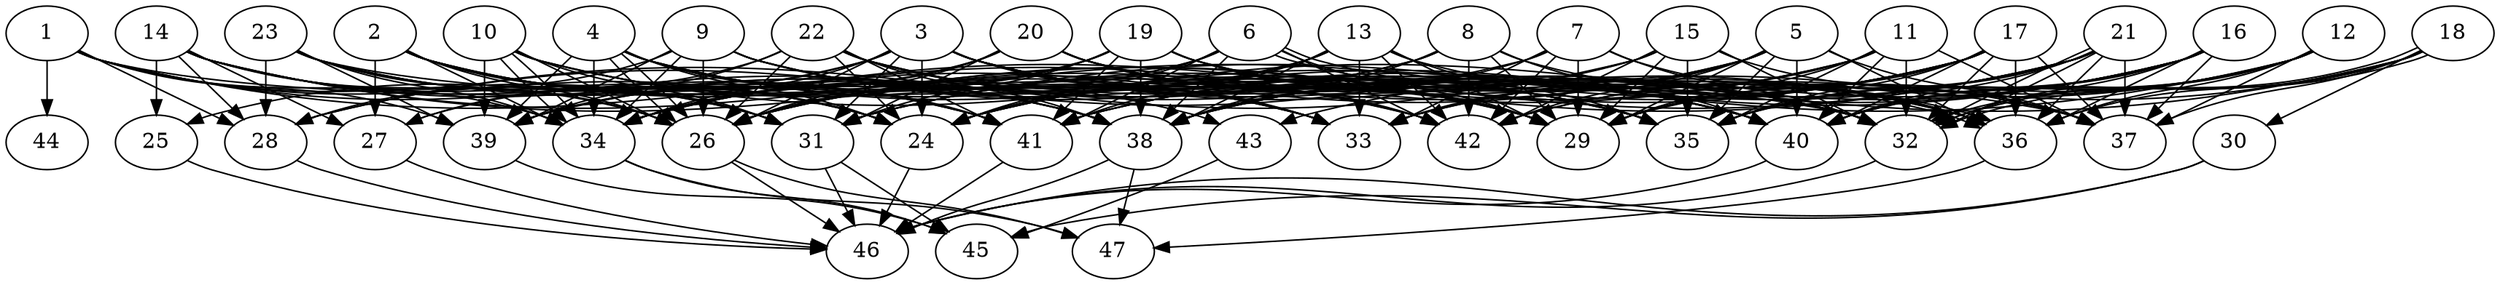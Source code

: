 // DAG (tier=3-complex, mode=data, n=47, ccr=0.512, fat=0.761, density=0.696, regular=0.228, jump=0.263, mindata=4194304, maxdata=33554432)
// DAG automatically generated by daggen at Sun Aug 24 16:33:35 2025
// /home/ermia/Project/Environments/daggen/bin/daggen --dot --ccr 0.512 --fat 0.761 --regular 0.228 --density 0.696 --jump 0.263 --mindata 4194304 --maxdata 33554432 -n 47 
digraph G {
  1 [size="4446048855651975692288", alpha="0.16", expect_size="2223024427825987846144"]
  1 -> 24 [size ="2163081123725312"]
  1 -> 28 [size ="2163081123725312"]
  1 -> 31 [size ="2163081123725312"]
  1 -> 32 [size ="2163081123725312"]
  1 -> 34 [size ="2163081123725312"]
  1 -> 38 [size ="2163081123725312"]
  1 -> 39 [size ="2163081123725312"]
  1 -> 42 [size ="2163081123725312"]
  1 -> 44 [size ="2163081123725312"]
  2 [size="100751632206022368", alpha="0.13", expect_size="50375816103011184"]
  2 -> 24 [size ="4667369012068352"]
  2 -> 26 [size ="4667369012068352"]
  2 -> 27 [size ="4667369012068352"]
  2 -> 31 [size ="4667369012068352"]
  2 -> 33 [size ="4667369012068352"]
  2 -> 34 [size ="4667369012068352"]
  2 -> 38 [size ="4667369012068352"]
  2 -> 41 [size ="4667369012068352"]
  2 -> 43 [size ="4667369012068352"]
  3 [size="182596503036132800", alpha="0.09", expect_size="91298251518066400"]
  3 -> 24 [size ="7238451200000000"]
  3 -> 25 [size ="7238451200000000"]
  3 -> 26 [size ="7238451200000000"]
  3 -> 27 [size ="7238451200000000"]
  3 -> 29 [size ="7238451200000000"]
  3 -> 31 [size ="7238451200000000"]
  3 -> 32 [size ="7238451200000000"]
  3 -> 33 [size ="7238451200000000"]
  3 -> 34 [size ="7238451200000000"]
  3 -> 35 [size ="7238451200000000"]
  3 -> 36 [size ="7238451200000000"]
  3 -> 40 [size ="7238451200000000"]
  4 [size="828499037260613681152", alpha="0.18", expect_size="414249518630306840576"]
  4 -> 24 [size ="705696546947072"]
  4 -> 26 [size ="705696546947072"]
  4 -> 26 [size ="705696546947072"]
  4 -> 29 [size ="705696546947072"]
  4 -> 33 [size ="705696546947072"]
  4 -> 34 [size ="705696546947072"]
  4 -> 35 [size ="705696546947072"]
  4 -> 39 [size ="705696546947072"]
  4 -> 41 [size ="705696546947072"]
  5 [size="32261029306496794492928", alpha="0.15", expect_size="16130514653248397246464"]
  5 -> 26 [size ="8107285494628352"]
  5 -> 29 [size ="8107285494628352"]
  5 -> 33 [size ="8107285494628352"]
  5 -> 34 [size ="8107285494628352"]
  5 -> 35 [size ="8107285494628352"]
  5 -> 36 [size ="8107285494628352"]
  5 -> 37 [size ="8107285494628352"]
  5 -> 38 [size ="8107285494628352"]
  5 -> 40 [size ="8107285494628352"]
  5 -> 42 [size ="8107285494628352"]
  6 [size="54736288400192472", alpha="0.01", expect_size="27368144200096236"]
  6 -> 24 [size ="875833791086592"]
  6 -> 26 [size ="875833791086592"]
  6 -> 29 [size ="875833791086592"]
  6 -> 34 [size ="875833791086592"]
  6 -> 36 [size ="875833791086592"]
  6 -> 36 [size ="875833791086592"]
  6 -> 38 [size ="875833791086592"]
  6 -> 41 [size ="875833791086592"]
  6 -> 42 [size ="875833791086592"]
  7 [size="14393603398118301696", alpha="0.20", expect_size="7196801699059150848"]
  7 -> 28 [size ="4914328557846528"]
  7 -> 29 [size ="4914328557846528"]
  7 -> 32 [size ="4914328557846528"]
  7 -> 33 [size ="4914328557846528"]
  7 -> 36 [size ="4914328557846528"]
  7 -> 38 [size ="4914328557846528"]
  7 -> 42 [size ="4914328557846528"]
  8 [size="178726841354969280", alpha="0.01", expect_size="89363420677484640"]
  8 -> 29 [size ="3901839284109312"]
  8 -> 34 [size ="3901839284109312"]
  8 -> 36 [size ="3901839284109312"]
  8 -> 38 [size ="3901839284109312"]
  8 -> 39 [size ="3901839284109312"]
  8 -> 40 [size ="3901839284109312"]
  8 -> 42 [size ="3901839284109312"]
  9 [size="395197795616452864", alpha="0.10", expect_size="197598897808226432"]
  9 -> 26 [size ="6349884072394752"]
  9 -> 28 [size ="6349884072394752"]
  9 -> 29 [size ="6349884072394752"]
  9 -> 33 [size ="6349884072394752"]
  9 -> 34 [size ="6349884072394752"]
  9 -> 35 [size ="6349884072394752"]
  9 -> 39 [size ="6349884072394752"]
  9 -> 40 [size ="6349884072394752"]
  10 [size="33127785049666716", alpha="0.02", expect_size="16563892524833358"]
  10 -> 26 [size ="864045087326208"]
  10 -> 31 [size ="864045087326208"]
  10 -> 33 [size ="864045087326208"]
  10 -> 34 [size ="864045087326208"]
  10 -> 34 [size ="864045087326208"]
  10 -> 39 [size ="864045087326208"]
  10 -> 40 [size ="864045087326208"]
  10 -> 42 [size ="864045087326208"]
  11 [size="9368539999261075456", alpha="0.01", expect_size="4684269999630537728"]
  11 -> 26 [size ="6789282983313408"]
  11 -> 29 [size ="6789282983313408"]
  11 -> 31 [size ="6789282983313408"]
  11 -> 32 [size ="6789282983313408"]
  11 -> 33 [size ="6789282983313408"]
  11 -> 35 [size ="6789282983313408"]
  11 -> 37 [size ="6789282983313408"]
  11 -> 40 [size ="6789282983313408"]
  12 [size="33897467569879646208000", alpha="0.18", expect_size="16948733784939823104000"]
  12 -> 29 [size ="8379179414323200"]
  12 -> 31 [size ="8379179414323200"]
  12 -> 32 [size ="8379179414323200"]
  12 -> 33 [size ="8379179414323200"]
  12 -> 35 [size ="8379179414323200"]
  12 -> 36 [size ="8379179414323200"]
  12 -> 37 [size ="8379179414323200"]
  12 -> 40 [size ="8379179414323200"]
  12 -> 42 [size ="8379179414323200"]
  13 [size="14700997060143043575808", alpha="0.18", expect_size="7350498530071521787904"]
  13 -> 24 [size ="4800883648888832"]
  13 -> 29 [size ="4800883648888832"]
  13 -> 33 [size ="4800883648888832"]
  13 -> 34 [size ="4800883648888832"]
  13 -> 35 [size ="4800883648888832"]
  13 -> 37 [size ="4800883648888832"]
  13 -> 38 [size ="4800883648888832"]
  13 -> 41 [size ="4800883648888832"]
  13 -> 42 [size ="4800883648888832"]
  14 [size="39923499315872536", alpha="0.17", expect_size="19961749657936268"]
  14 -> 24 [size ="686896141303808"]
  14 -> 25 [size ="686896141303808"]
  14 -> 26 [size ="686896141303808"]
  14 -> 27 [size ="686896141303808"]
  14 -> 28 [size ="686896141303808"]
  14 -> 29 [size ="686896141303808"]
  14 -> 31 [size ="686896141303808"]
  14 -> 35 [size ="686896141303808"]
  14 -> 38 [size ="686896141303808"]
  14 -> 41 [size ="686896141303808"]
  15 [size="19957308190368485376", alpha="0.09", expect_size="9978654095184242688"]
  15 -> 24 [size ="6350807289036800"]
  15 -> 28 [size ="6350807289036800"]
  15 -> 29 [size ="6350807289036800"]
  15 -> 32 [size ="6350807289036800"]
  15 -> 35 [size ="6350807289036800"]
  15 -> 37 [size ="6350807289036800"]
  15 -> 38 [size ="6350807289036800"]
  15 -> 42 [size ="6350807289036800"]
  16 [size="13392396465876137672704", alpha="0.10", expect_size="6696198232938068836352"]
  16 -> 24 [size ="4511581966696448"]
  16 -> 32 [size ="4511581966696448"]
  16 -> 35 [size ="4511581966696448"]
  16 -> 36 [size ="4511581966696448"]
  16 -> 37 [size ="4511581966696448"]
  16 -> 38 [size ="4511581966696448"]
  16 -> 40 [size ="4511581966696448"]
  16 -> 41 [size ="4511581966696448"]
  16 -> 42 [size ="4511581966696448"]
  16 -> 43 [size ="4511581966696448"]
  17 [size="1316755552403584768", alpha="0.10", expect_size="658377776201792384"]
  17 -> 24 [size ="1154016113328128"]
  17 -> 29 [size ="1154016113328128"]
  17 -> 31 [size ="1154016113328128"]
  17 -> 32 [size ="1154016113328128"]
  17 -> 35 [size ="1154016113328128"]
  17 -> 36 [size ="1154016113328128"]
  17 -> 37 [size ="1154016113328128"]
  17 -> 38 [size ="1154016113328128"]
  17 -> 40 [size ="1154016113328128"]
  17 -> 41 [size ="1154016113328128"]
  18 [size="91127846385130128", alpha="0.14", expect_size="45563923192565064"]
  18 -> 24 [size ="6555077368086528"]
  18 -> 30 [size ="6555077368086528"]
  18 -> 32 [size ="6555077368086528"]
  18 -> 32 [size ="6555077368086528"]
  18 -> 33 [size ="6555077368086528"]
  18 -> 36 [size ="6555077368086528"]
  18 -> 37 [size ="6555077368086528"]
  18 -> 40 [size ="6555077368086528"]
  19 [size="5528737746916441325568", alpha="0.08", expect_size="2764368873458220662784"]
  19 -> 26 [size ="2501347211476992"]
  19 -> 29 [size ="2501347211476992"]
  19 -> 31 [size ="2501347211476992"]
  19 -> 32 [size ="2501347211476992"]
  19 -> 36 [size ="2501347211476992"]
  19 -> 38 [size ="2501347211476992"]
  19 -> 39 [size ="2501347211476992"]
  19 -> 41 [size ="2501347211476992"]
  20 [size="125839243845026864", alpha="0.04", expect_size="62919621922513432"]
  20 -> 26 [size ="2834184838053888"]
  20 -> 29 [size ="2834184838053888"]
  20 -> 31 [size ="2834184838053888"]
  20 -> 32 [size ="2834184838053888"]
  20 -> 34 [size ="2834184838053888"]
  20 -> 35 [size ="2834184838053888"]
  20 -> 39 [size ="2834184838053888"]
  20 -> 40 [size ="2834184838053888"]
  20 -> 42 [size ="2834184838053888"]
  21 [size="24741237967231211536384", alpha="0.00", expect_size="12370618983615605768192"]
  21 -> 26 [size ="6792624459481088"]
  21 -> 29 [size ="6792624459481088"]
  21 -> 32 [size ="6792624459481088"]
  21 -> 32 [size ="6792624459481088"]
  21 -> 34 [size ="6792624459481088"]
  21 -> 35 [size ="6792624459481088"]
  21 -> 36 [size ="6792624459481088"]
  21 -> 37 [size ="6792624459481088"]
  21 -> 38 [size ="6792624459481088"]
  21 -> 40 [size ="6792624459481088"]
  21 -> 41 [size ="6792624459481088"]
  22 [size="3493700865262054400", alpha="0.14", expect_size="1746850432631027200"]
  22 -> 24 [size ="7166676726448128"]
  22 -> 26 [size ="7166676726448128"]
  22 -> 27 [size ="7166676726448128"]
  22 -> 32 [size ="7166676726448128"]
  22 -> 33 [size ="7166676726448128"]
  22 -> 38 [size ="7166676726448128"]
  22 -> 39 [size ="7166676726448128"]
  22 -> 40 [size ="7166676726448128"]
  22 -> 41 [size ="7166676726448128"]
  22 -> 42 [size ="7166676726448128"]
  23 [size="9576468439325748", alpha="0.14", expect_size="4788234219662874"]
  23 -> 24 [size ="190305378762752"]
  23 -> 26 [size ="190305378762752"]
  23 -> 28 [size ="190305378762752"]
  23 -> 34 [size ="190305378762752"]
  23 -> 37 [size ="190305378762752"]
  23 -> 38 [size ="190305378762752"]
  23 -> 39 [size ="190305378762752"]
  23 -> 41 [size ="190305378762752"]
  24 [size="10641806492625284", alpha="0.06", expect_size="5320903246312642"]
  24 -> 46 [size ="265703991017472"]
  25 [size="25729645173578661888000", alpha="0.14", expect_size="12864822586789330944000"]
  25 -> 46 [size ="6972350083891200"]
  26 [size="31444451577735680", alpha="0.14", expect_size="15722225788867840"]
  26 -> 46 [size ="1100920377049088"]
  26 -> 47 [size ="1100920377049088"]
  27 [size="5823916697433669632000", alpha="0.19", expect_size="2911958348716834816000"]
  27 -> 46 [size ="2589604393779200"]
  28 [size="17081021451206656000000", alpha="0.12", expect_size="8540510725603328000000"]
  28 -> 46 [size ="5305983303680000"]
  29 [size="2461855415385462272", alpha="0.06", expect_size="1230927707692731136"]
  30 [size="45694530035961416", alpha="0.06", expect_size="22847265017980708"]
  30 -> 45 [size ="1263546906181632"]
  30 -> 46 [size ="1263546906181632"]
  31 [size="1638144517604871503872", alpha="0.06", expect_size="819072258802435751936"]
  31 -> 45 [size ="1111709871767552"]
  31 -> 46 [size ="1111709871767552"]
  32 [size="4195364930932113408", alpha="0.11", expect_size="2097682465466056704"]
  32 -> 46 [size ="4878658854453248"]
  33 [size="2252530814474215936", alpha="0.12", expect_size="1126265407237107968"]
  34 [size="13037653873403265024", alpha="0.05", expect_size="6518826936701632512"]
  34 -> 45 [size ="6077755280064512"]
  34 -> 47 [size ="6077755280064512"]
  35 [size="16053050420309786624000", alpha="0.09", expect_size="8026525210154893312000"]
  36 [size="27378109820074394124288", alpha="0.06", expect_size="13689054910037197062144"]
  36 -> 47 [size ="7267063601037312"]
  37 [size="187847898692201248", alpha="0.19", expect_size="93923949346100624"]
  38 [size="24841070215166600", alpha="0.08", expect_size="12420535107583300"]
  38 -> 46 [size ="567218622431232"]
  38 -> 47 [size ="567218622431232"]
  39 [size="5956037799257624576", alpha="0.09", expect_size="2978018899628812288"]
  39 -> 45 [size ="5684666241646592"]
  40 [size="2727456482085905920", alpha="0.15", expect_size="1363728241042952960"]
  40 -> 46 [size ="2078521581109248"]
  41 [size="6795729988732553216", alpha="0.11", expect_size="3397864994366276608"]
  41 -> 46 [size ="5812910878097408"]
  42 [size="318902157491838592", alpha="0.13", expect_size="159451078745919296"]
  43 [size="2418378433417318", alpha="0.18", expect_size="1209189216708659"]
  43 -> 45 [size ="201657178652672"]
  44 [size="36422770430619776", alpha="0.02", expect_size="18211385215309888"]
  45 [size="15457832733198424064", alpha="0.18", expect_size="7728916366599212032"]
  46 [size="6847154473643976687616", alpha="0.05", expect_size="3423577236821988343808"]
  47 [size="26426292323114816", alpha="0.18", expect_size="13213146161557408"]
}